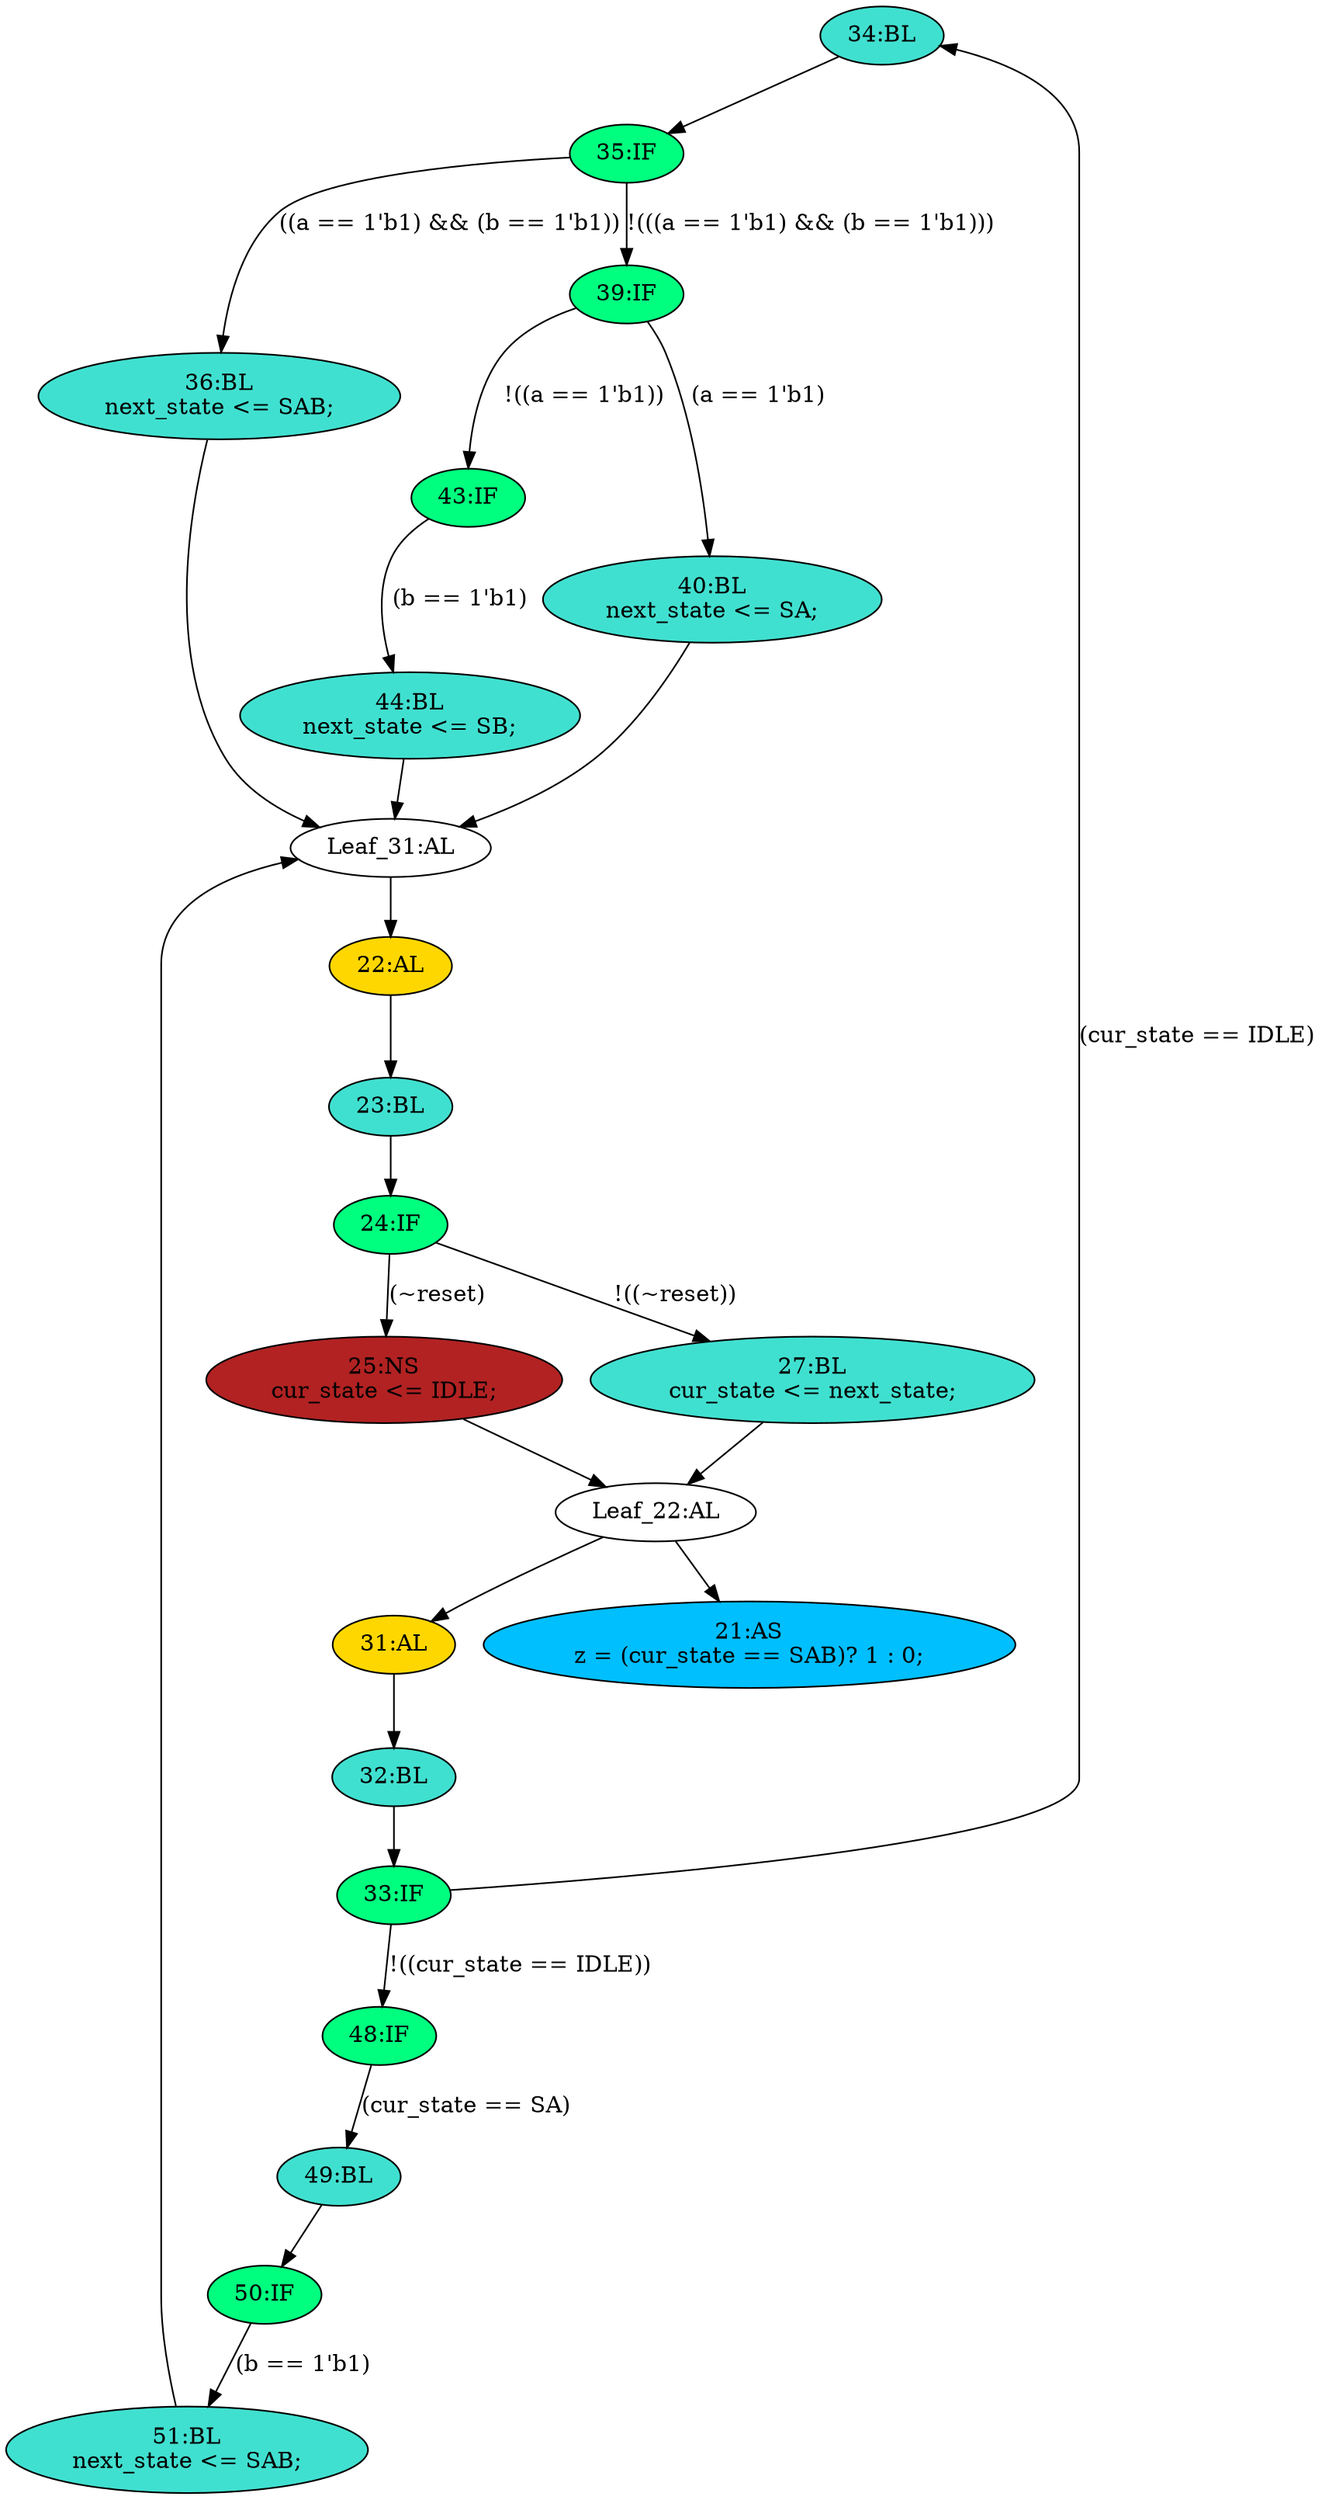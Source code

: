 strict digraph "compose( ,  )" {
	node [label="\N"];
	"34:BL"	[ast="<pyverilog.vparser.ast.Block object at 0x7ff6c016ae90>",
		fillcolor=turquoise,
		label="34:BL",
		statements="[]",
		style=filled,
		typ=Block];
	"35:IF"	[ast="<pyverilog.vparser.ast.IfStatement object at 0x7ff6bfd58cd0>",
		fillcolor=springgreen,
		label="35:IF",
		statements="[]",
		style=filled,
		typ=IfStatement];
	"34:BL" -> "35:IF"	[cond="[]",
		lineno=None];
	"43:IF"	[ast="<pyverilog.vparser.ast.IfStatement object at 0x7ff6bfd58f10>",
		fillcolor=springgreen,
		label="43:IF",
		statements="[]",
		style=filled,
		typ=IfStatement];
	"44:BL"	[ast="<pyverilog.vparser.ast.Block object at 0x7ff6bfd58fd0>",
		fillcolor=turquoise,
		label="44:BL
next_state <= SB;",
		statements="[<pyverilog.vparser.ast.NonblockingSubstitution object at 0x7ff6bfd58ad0>]",
		style=filled,
		typ=Block];
	"43:IF" -> "44:BL"	[cond="['b']",
		label="(b == 1'b1)",
		lineno=43];
	"32:BL"	[ast="<pyverilog.vparser.ast.Block object at 0x7ff6c00e6550>",
		fillcolor=turquoise,
		label="32:BL",
		statements="[]",
		style=filled,
		typ=Block];
	"33:IF"	[ast="<pyverilog.vparser.ast.IfStatement object at 0x7ff6c016ad90>",
		fillcolor=springgreen,
		label="33:IF",
		statements="[]",
		style=filled,
		typ=IfStatement];
	"32:BL" -> "33:IF"	[cond="[]",
		lineno=None];
	"24:IF"	[ast="<pyverilog.vparser.ast.IfStatement object at 0x7ff6c00fdd10>",
		fillcolor=springgreen,
		label="24:IF",
		statements="[]",
		style=filled,
		typ=IfStatement];
	"25:NS"	[ast="<pyverilog.vparser.ast.NonblockingSubstitution object at 0x7ff6c00fdc50>",
		fillcolor=firebrick,
		label="25:NS
cur_state <= IDLE;",
		statements="[<pyverilog.vparser.ast.NonblockingSubstitution object at 0x7ff6c00fdc50>]",
		style=filled,
		typ=NonblockingSubstitution];
	"24:IF" -> "25:NS"	[cond="['reset']",
		label="(~reset)",
		lineno=24];
	"27:BL"	[ast="<pyverilog.vparser.ast.Block object at 0x7ff6c00fd4d0>",
		fillcolor=turquoise,
		label="27:BL
cur_state <= next_state;",
		statements="[<pyverilog.vparser.ast.NonblockingSubstitution object at 0x7ff6c00e6ad0>]",
		style=filled,
		typ=Block];
	"24:IF" -> "27:BL"	[cond="['reset']",
		label="!((~reset))",
		lineno=24];
	"39:IF"	[ast="<pyverilog.vparser.ast.IfStatement object at 0x7ff6bfd58890>",
		fillcolor=springgreen,
		label="39:IF",
		statements="[]",
		style=filled,
		typ=IfStatement];
	"39:IF" -> "43:IF"	[cond="['a']",
		label="!((a == 1'b1))",
		lineno=39];
	"40:BL"	[ast="<pyverilog.vparser.ast.Block object at 0x7ff6bfd58dd0>",
		fillcolor=turquoise,
		label="40:BL
next_state <= SA;",
		statements="[<pyverilog.vparser.ast.NonblockingSubstitution object at 0x7ff6bfd58990>]",
		style=filled,
		typ=Block];
	"39:IF" -> "40:BL"	[cond="['a']",
		label="(a == 1'b1)",
		lineno=39];
	"35:IF" -> "39:IF"	[cond="['a', 'b']",
		label="!(((a == 1'b1) && (b == 1'b1)))",
		lineno=35];
	"36:BL"	[ast="<pyverilog.vparser.ast.Block object at 0x7ff6c0106150>",
		fillcolor=turquoise,
		label="36:BL
next_state <= SAB;",
		statements="[<pyverilog.vparser.ast.NonblockingSubstitution object at 0x7ff6bfd583d0>]",
		style=filled,
		typ=Block];
	"35:IF" -> "36:BL"	[cond="['a', 'b']",
		label="((a == 1'b1) && (b == 1'b1))",
		lineno=35];
	"Leaf_31:AL"	[def_var="['next_state']",
		label="Leaf_31:AL"];
	"40:BL" -> "Leaf_31:AL"	[cond="[]",
		lineno=None];
	"22:AL"	[ast="<pyverilog.vparser.ast.Always object at 0x7ff6c00f1390>",
		clk_sens=True,
		fillcolor=gold,
		label="22:AL",
		sens="['clk', 'reset']",
		statements="[]",
		style=filled,
		typ=Always,
		use_var="['reset', 'next_state']"];
	"Leaf_31:AL" -> "22:AL";
	"Leaf_22:AL"	[def_var="['cur_state']",
		label="Leaf_22:AL"];
	"25:NS" -> "Leaf_22:AL"	[cond="[]",
		lineno=None];
	"31:AL"	[ast="<pyverilog.vparser.ast.Always object at 0x7ff6c0501610>",
		clk_sens=False,
		fillcolor=gold,
		label="31:AL",
		sens="['cur_state', 'a', 'b']",
		statements="[]",
		style=filled,
		typ=Always,
		use_var="['a', 'cur_state', 'IDLE', 'b', 'SA']"];
	"Leaf_22:AL" -> "31:AL";
	"21:AS"	[ast="<pyverilog.vparser.ast.Assign object at 0x7ff6c008ee90>",
		def_var="['z']",
		fillcolor=deepskyblue,
		label="21:AS
z = (cur_state == SAB)? 1 : 0;",
		statements="[]",
		style=filled,
		typ=Assign,
		use_var="['cur_state']"];
	"Leaf_22:AL" -> "21:AS";
	"23:BL"	[ast="<pyverilog.vparser.ast.Block object at 0x7ff6c00f1650>",
		fillcolor=turquoise,
		label="23:BL",
		statements="[]",
		style=filled,
		typ=Block];
	"23:BL" -> "24:IF"	[cond="[]",
		lineno=None];
	"22:AL" -> "23:BL"	[cond="[]",
		lineno=None];
	"44:BL" -> "Leaf_31:AL"	[cond="[]",
		lineno=None];
	"50:IF"	[ast="<pyverilog.vparser.ast.IfStatement object at 0x7ff6bfd58710>",
		fillcolor=springgreen,
		label="50:IF",
		statements="[]",
		style=filled,
		typ=IfStatement];
	"51:BL"	[ast="<pyverilog.vparser.ast.Block object at 0x7ff6bfd58ed0>",
		fillcolor=turquoise,
		label="51:BL
next_state <= SAB;",
		statements="[<pyverilog.vparser.ast.NonblockingSubstitution object at 0x7ff6bfd582d0>]",
		style=filled,
		typ=Block];
	"50:IF" -> "51:BL"	[cond="['b']",
		label="(b == 1'b1)",
		lineno=50];
	"33:IF" -> "34:BL"	[cond="['cur_state', 'IDLE']",
		label="(cur_state == IDLE)",
		lineno=33];
	"48:IF"	[ast="<pyverilog.vparser.ast.IfStatement object at 0x7ff6bfd58590>",
		fillcolor=springgreen,
		label="48:IF",
		statements="[]",
		style=filled,
		typ=IfStatement];
	"33:IF" -> "48:IF"	[cond="['cur_state', 'IDLE']",
		label="!((cur_state == IDLE))",
		lineno=33];
	"27:BL" -> "Leaf_22:AL"	[cond="[]",
		lineno=None];
	"31:AL" -> "32:BL"	[cond="[]",
		lineno=None];
	"49:BL"	[ast="<pyverilog.vparser.ast.Block object at 0x7ff6bfd58950>",
		fillcolor=turquoise,
		label="49:BL",
		statements="[]",
		style=filled,
		typ=Block];
	"48:IF" -> "49:BL"	[cond="['cur_state', 'SA']",
		label="(cur_state == SA)",
		lineno=48];
	"49:BL" -> "50:IF"	[cond="[]",
		lineno=None];
	"36:BL" -> "Leaf_31:AL"	[cond="[]",
		lineno=None];
	"51:BL" -> "Leaf_31:AL"	[cond="[]",
		lineno=None];
}
